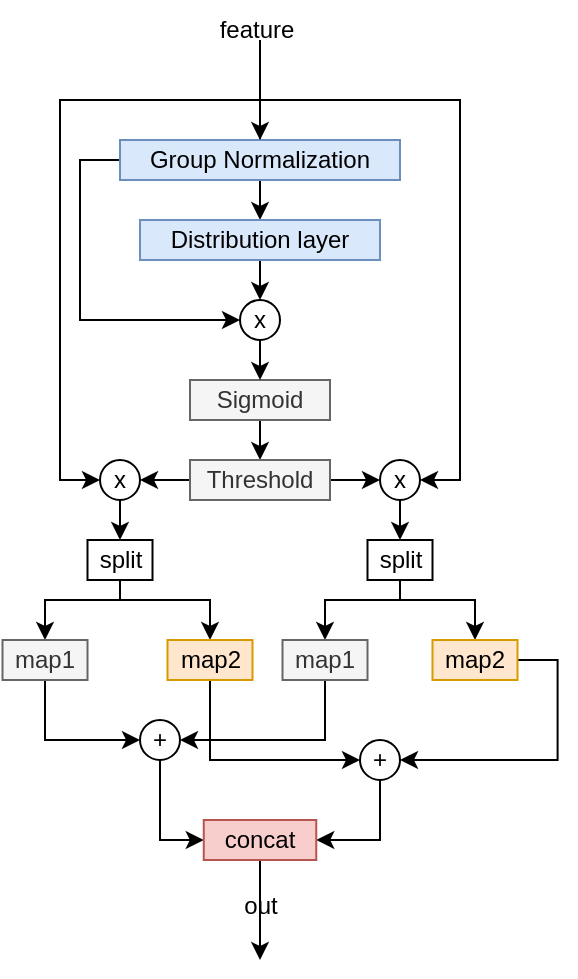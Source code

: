<mxfile version="22.0.4" type="github">
  <diagram name="第 1 页" id="sTUhLF-kgUO84TB5RZIB">
    <mxGraphModel dx="2004" dy="1131" grid="1" gridSize="10" guides="1" tooltips="1" connect="1" arrows="1" fold="1" page="1" pageScale="1" pageWidth="827" pageHeight="1169" math="0" shadow="0">
      <root>
        <mxCell id="0" />
        <mxCell id="1" parent="0" />
        <mxCell id="xI9gyTVhqFCWPQMHHly6-94" style="edgeStyle=orthogonalEdgeStyle;rounded=0;orthogonalLoop=1;jettySize=auto;html=1;exitX=0.5;exitY=1;exitDx=0;exitDy=0;entryX=0.5;entryY=0;entryDx=0;entryDy=0;" edge="1" parent="1" source="xI9gyTVhqFCWPQMHHly6-88" target="xI9gyTVhqFCWPQMHHly6-89">
          <mxGeometry relative="1" as="geometry" />
        </mxCell>
        <mxCell id="xI9gyTVhqFCWPQMHHly6-99" style="edgeStyle=orthogonalEdgeStyle;rounded=0;orthogonalLoop=1;jettySize=auto;html=1;exitX=0;exitY=0.5;exitDx=0;exitDy=0;entryX=0;entryY=0.5;entryDx=0;entryDy=0;" edge="1" parent="1" source="xI9gyTVhqFCWPQMHHly6-88" target="xI9gyTVhqFCWPQMHHly6-91">
          <mxGeometry relative="1" as="geometry" />
        </mxCell>
        <mxCell id="xI9gyTVhqFCWPQMHHly6-103" style="edgeStyle=orthogonalEdgeStyle;rounded=0;orthogonalLoop=1;jettySize=auto;html=1;exitX=0.5;exitY=0;exitDx=0;exitDy=0;entryX=0;entryY=0.5;entryDx=0;entryDy=0;" edge="1" parent="1" source="xI9gyTVhqFCWPQMHHly6-88" target="xI9gyTVhqFCWPQMHHly6-100">
          <mxGeometry relative="1" as="geometry" />
        </mxCell>
        <mxCell id="xI9gyTVhqFCWPQMHHly6-104" style="edgeStyle=orthogonalEdgeStyle;rounded=0;orthogonalLoop=1;jettySize=auto;html=1;exitX=0.5;exitY=0;exitDx=0;exitDy=0;entryX=1;entryY=0.5;entryDx=0;entryDy=0;" edge="1" parent="1" source="xI9gyTVhqFCWPQMHHly6-88" target="xI9gyTVhqFCWPQMHHly6-102">
          <mxGeometry relative="1" as="geometry" />
        </mxCell>
        <mxCell id="xI9gyTVhqFCWPQMHHly6-88" value="Group Normalization" style="rounded=0;whiteSpace=wrap;html=1;fillColor=#dae8fc;strokeColor=#6c8ebf;" vertex="1" parent="1">
          <mxGeometry x="300" y="430" width="140" height="20" as="geometry" />
        </mxCell>
        <mxCell id="xI9gyTVhqFCWPQMHHly6-95" style="edgeStyle=orthogonalEdgeStyle;rounded=0;orthogonalLoop=1;jettySize=auto;html=1;exitX=0.5;exitY=1;exitDx=0;exitDy=0;entryX=0.5;entryY=0;entryDx=0;entryDy=0;" edge="1" parent="1" source="xI9gyTVhqFCWPQMHHly6-89" target="xI9gyTVhqFCWPQMHHly6-91">
          <mxGeometry relative="1" as="geometry" />
        </mxCell>
        <mxCell id="xI9gyTVhqFCWPQMHHly6-89" value="Distribution layer" style="rounded=0;whiteSpace=wrap;html=1;fillColor=#dae8fc;strokeColor=#6c8ebf;" vertex="1" parent="1">
          <mxGeometry x="310" y="470" width="120" height="20" as="geometry" />
        </mxCell>
        <mxCell id="xI9gyTVhqFCWPQMHHly6-97" style="edgeStyle=orthogonalEdgeStyle;rounded=0;orthogonalLoop=1;jettySize=auto;html=1;exitX=0.5;exitY=1;exitDx=0;exitDy=0;entryX=0.5;entryY=0;entryDx=0;entryDy=0;" edge="1" parent="1" source="xI9gyTVhqFCWPQMHHly6-90" target="xI9gyTVhqFCWPQMHHly6-92">
          <mxGeometry relative="1" as="geometry" />
        </mxCell>
        <mxCell id="xI9gyTVhqFCWPQMHHly6-90" value="Sigmoid" style="rounded=0;whiteSpace=wrap;html=1;fillColor=#f5f5f5;fontColor=#333333;strokeColor=#666666;" vertex="1" parent="1">
          <mxGeometry x="335" y="550" width="70" height="20" as="geometry" />
        </mxCell>
        <mxCell id="xI9gyTVhqFCWPQMHHly6-96" style="edgeStyle=orthogonalEdgeStyle;rounded=0;orthogonalLoop=1;jettySize=auto;html=1;exitX=0.5;exitY=1;exitDx=0;exitDy=0;entryX=0.5;entryY=0;entryDx=0;entryDy=0;" edge="1" parent="1" source="xI9gyTVhqFCWPQMHHly6-91" target="xI9gyTVhqFCWPQMHHly6-90">
          <mxGeometry relative="1" as="geometry" />
        </mxCell>
        <mxCell id="xI9gyTVhqFCWPQMHHly6-91" value="x" style="ellipse;whiteSpace=wrap;html=1;aspect=fixed;" vertex="1" parent="1">
          <mxGeometry x="360" y="510" width="20" height="20" as="geometry" />
        </mxCell>
        <mxCell id="xI9gyTVhqFCWPQMHHly6-105" style="edgeStyle=orthogonalEdgeStyle;rounded=0;orthogonalLoop=1;jettySize=auto;html=1;exitX=0;exitY=0.5;exitDx=0;exitDy=0;entryX=1;entryY=0.5;entryDx=0;entryDy=0;" edge="1" parent="1" source="xI9gyTVhqFCWPQMHHly6-92" target="xI9gyTVhqFCWPQMHHly6-100">
          <mxGeometry relative="1" as="geometry" />
        </mxCell>
        <mxCell id="xI9gyTVhqFCWPQMHHly6-106" style="edgeStyle=orthogonalEdgeStyle;rounded=0;orthogonalLoop=1;jettySize=auto;html=1;exitX=1;exitY=0.5;exitDx=0;exitDy=0;entryX=0;entryY=0.5;entryDx=0;entryDy=0;" edge="1" parent="1" source="xI9gyTVhqFCWPQMHHly6-92" target="xI9gyTVhqFCWPQMHHly6-102">
          <mxGeometry relative="1" as="geometry" />
        </mxCell>
        <mxCell id="xI9gyTVhqFCWPQMHHly6-92" value="Threshold" style="rounded=0;whiteSpace=wrap;html=1;fillColor=#f5f5f5;fontColor=#333333;strokeColor=#666666;" vertex="1" parent="1">
          <mxGeometry x="335" y="590" width="70" height="20" as="geometry" />
        </mxCell>
        <mxCell id="xI9gyTVhqFCWPQMHHly6-98" value="" style="endArrow=classic;html=1;rounded=0;entryX=0.5;entryY=0;entryDx=0;entryDy=0;" edge="1" parent="1" target="xI9gyTVhqFCWPQMHHly6-88">
          <mxGeometry width="50" height="50" relative="1" as="geometry">
            <mxPoint x="370" y="380" as="sourcePoint" />
            <mxPoint x="480" y="250" as="targetPoint" />
          </mxGeometry>
        </mxCell>
        <mxCell id="xI9gyTVhqFCWPQMHHly6-138" value="" style="edgeStyle=orthogonalEdgeStyle;rounded=0;orthogonalLoop=1;jettySize=auto;html=1;" edge="1" parent="1" source="xI9gyTVhqFCWPQMHHly6-100" target="xI9gyTVhqFCWPQMHHly6-131">
          <mxGeometry relative="1" as="geometry" />
        </mxCell>
        <mxCell id="xI9gyTVhqFCWPQMHHly6-100" value="x" style="ellipse;whiteSpace=wrap;html=1;aspect=fixed;" vertex="1" parent="1">
          <mxGeometry x="290" y="590" width="20" height="20" as="geometry" />
        </mxCell>
        <mxCell id="xI9gyTVhqFCWPQMHHly6-140" value="" style="edgeStyle=orthogonalEdgeStyle;rounded=0;orthogonalLoop=1;jettySize=auto;html=1;" edge="1" parent="1" source="xI9gyTVhqFCWPQMHHly6-102" target="xI9gyTVhqFCWPQMHHly6-132">
          <mxGeometry relative="1" as="geometry" />
        </mxCell>
        <mxCell id="xI9gyTVhqFCWPQMHHly6-102" value="x" style="ellipse;whiteSpace=wrap;html=1;aspect=fixed;" vertex="1" parent="1">
          <mxGeometry x="430" y="590" width="20" height="20" as="geometry" />
        </mxCell>
        <mxCell id="xI9gyTVhqFCWPQMHHly6-159" style="edgeStyle=orthogonalEdgeStyle;rounded=0;orthogonalLoop=1;jettySize=auto;html=1;exitX=0.5;exitY=1;exitDx=0;exitDy=0;entryX=0.5;entryY=0;entryDx=0;entryDy=0;" edge="1" parent="1" source="xI9gyTVhqFCWPQMHHly6-131" target="xI9gyTVhqFCWPQMHHly6-133">
          <mxGeometry relative="1" as="geometry">
            <Array as="points">
              <mxPoint x="263" y="660" />
            </Array>
          </mxGeometry>
        </mxCell>
        <mxCell id="xI9gyTVhqFCWPQMHHly6-160" style="edgeStyle=orthogonalEdgeStyle;rounded=0;orthogonalLoop=1;jettySize=auto;html=1;exitX=0.5;exitY=1;exitDx=0;exitDy=0;entryX=0.5;entryY=0;entryDx=0;entryDy=0;" edge="1" parent="1" source="xI9gyTVhqFCWPQMHHly6-131" target="xI9gyTVhqFCWPQMHHly6-143">
          <mxGeometry relative="1" as="geometry">
            <Array as="points">
              <mxPoint x="300" y="660" />
              <mxPoint x="345" y="660" />
            </Array>
          </mxGeometry>
        </mxCell>
        <mxCell id="xI9gyTVhqFCWPQMHHly6-131" value="split" style="rounded=0;whiteSpace=wrap;html=1;" vertex="1" parent="1">
          <mxGeometry x="283.75" y="630" width="32.5" height="20" as="geometry" />
        </mxCell>
        <mxCell id="xI9gyTVhqFCWPQMHHly6-163" style="edgeStyle=orthogonalEdgeStyle;rounded=0;orthogonalLoop=1;jettySize=auto;html=1;exitX=0.5;exitY=1;exitDx=0;exitDy=0;entryX=0.5;entryY=0;entryDx=0;entryDy=0;" edge="1" parent="1" source="xI9gyTVhqFCWPQMHHly6-132" target="xI9gyTVhqFCWPQMHHly6-141">
          <mxGeometry relative="1" as="geometry">
            <Array as="points">
              <mxPoint x="440" y="660" />
              <mxPoint x="403" y="660" />
            </Array>
          </mxGeometry>
        </mxCell>
        <mxCell id="xI9gyTVhqFCWPQMHHly6-164" style="edgeStyle=orthogonalEdgeStyle;rounded=0;orthogonalLoop=1;jettySize=auto;html=1;exitX=0.5;exitY=1;exitDx=0;exitDy=0;entryX=0.5;entryY=0;entryDx=0;entryDy=0;" edge="1" parent="1" source="xI9gyTVhqFCWPQMHHly6-132" target="xI9gyTVhqFCWPQMHHly6-136">
          <mxGeometry relative="1" as="geometry">
            <Array as="points">
              <mxPoint x="440" y="660" />
              <mxPoint x="478" y="660" />
            </Array>
          </mxGeometry>
        </mxCell>
        <mxCell id="xI9gyTVhqFCWPQMHHly6-132" value="split" style="rounded=0;whiteSpace=wrap;html=1;" vertex="1" parent="1">
          <mxGeometry x="423.75" y="630" width="32.5" height="20" as="geometry" />
        </mxCell>
        <mxCell id="xI9gyTVhqFCWPQMHHly6-158" style="edgeStyle=orthogonalEdgeStyle;rounded=0;orthogonalLoop=1;jettySize=auto;html=1;exitX=0.5;exitY=1;exitDx=0;exitDy=0;entryX=0;entryY=0.5;entryDx=0;entryDy=0;" edge="1" parent="1" source="xI9gyTVhqFCWPQMHHly6-133" target="xI9gyTVhqFCWPQMHHly6-146">
          <mxGeometry relative="1" as="geometry" />
        </mxCell>
        <mxCell id="xI9gyTVhqFCWPQMHHly6-133" value="map1" style="rounded=0;whiteSpace=wrap;html=1;fillColor=#f5f5f5;fontColor=#333333;strokeColor=#666666;" vertex="1" parent="1">
          <mxGeometry x="241.25" y="680" width="42.5" height="20" as="geometry" />
        </mxCell>
        <mxCell id="xI9gyTVhqFCWPQMHHly6-152" style="edgeStyle=orthogonalEdgeStyle;rounded=0;orthogonalLoop=1;jettySize=auto;html=1;exitX=1;exitY=0.5;exitDx=0;exitDy=0;entryX=1;entryY=0.5;entryDx=0;entryDy=0;" edge="1" parent="1" source="xI9gyTVhqFCWPQMHHly6-136" target="xI9gyTVhqFCWPQMHHly6-144">
          <mxGeometry relative="1" as="geometry" />
        </mxCell>
        <mxCell id="xI9gyTVhqFCWPQMHHly6-136" value="map2" style="rounded=0;whiteSpace=wrap;html=1;fillColor=#ffe6cc;strokeColor=#d79b00;" vertex="1" parent="1">
          <mxGeometry x="456.25" y="680" width="42.5" height="20" as="geometry" />
        </mxCell>
        <mxCell id="xI9gyTVhqFCWPQMHHly6-165" style="edgeStyle=orthogonalEdgeStyle;rounded=0;orthogonalLoop=1;jettySize=auto;html=1;exitX=0.5;exitY=1;exitDx=0;exitDy=0;entryX=1;entryY=0.5;entryDx=0;entryDy=0;" edge="1" parent="1" source="xI9gyTVhqFCWPQMHHly6-141" target="xI9gyTVhqFCWPQMHHly6-146">
          <mxGeometry relative="1" as="geometry" />
        </mxCell>
        <mxCell id="xI9gyTVhqFCWPQMHHly6-141" value="map1" style="rounded=0;whiteSpace=wrap;html=1;fillColor=#f5f5f5;fontColor=#333333;strokeColor=#666666;" vertex="1" parent="1">
          <mxGeometry x="381.25" y="680" width="42.5" height="20" as="geometry" />
        </mxCell>
        <mxCell id="xI9gyTVhqFCWPQMHHly6-153" style="edgeStyle=orthogonalEdgeStyle;rounded=0;orthogonalLoop=1;jettySize=auto;html=1;exitX=0.5;exitY=1;exitDx=0;exitDy=0;entryX=0;entryY=0.5;entryDx=0;entryDy=0;" edge="1" parent="1" source="xI9gyTVhqFCWPQMHHly6-143" target="xI9gyTVhqFCWPQMHHly6-144">
          <mxGeometry relative="1" as="geometry" />
        </mxCell>
        <mxCell id="xI9gyTVhqFCWPQMHHly6-143" value="map2" style="rounded=0;whiteSpace=wrap;html=1;fillColor=#ffe6cc;strokeColor=#d79b00;" vertex="1" parent="1">
          <mxGeometry x="323.75" y="680" width="42.5" height="20" as="geometry" />
        </mxCell>
        <mxCell id="xI9gyTVhqFCWPQMHHly6-170" style="edgeStyle=orthogonalEdgeStyle;rounded=0;orthogonalLoop=1;jettySize=auto;html=1;exitX=0.5;exitY=1;exitDx=0;exitDy=0;entryX=1;entryY=0.5;entryDx=0;entryDy=0;" edge="1" parent="1" source="xI9gyTVhqFCWPQMHHly6-144" target="xI9gyTVhqFCWPQMHHly6-156">
          <mxGeometry relative="1" as="geometry" />
        </mxCell>
        <mxCell id="xI9gyTVhqFCWPQMHHly6-144" value="+" style="ellipse;whiteSpace=wrap;html=1;aspect=fixed;" vertex="1" parent="1">
          <mxGeometry x="420" y="730" width="20" height="20" as="geometry" />
        </mxCell>
        <mxCell id="xI9gyTVhqFCWPQMHHly6-168" style="edgeStyle=orthogonalEdgeStyle;rounded=0;orthogonalLoop=1;jettySize=auto;html=1;exitX=0.5;exitY=1;exitDx=0;exitDy=0;entryX=0;entryY=0.5;entryDx=0;entryDy=0;" edge="1" parent="1" source="xI9gyTVhqFCWPQMHHly6-146" target="xI9gyTVhqFCWPQMHHly6-156">
          <mxGeometry relative="1" as="geometry" />
        </mxCell>
        <mxCell id="xI9gyTVhqFCWPQMHHly6-146" value="+" style="ellipse;whiteSpace=wrap;html=1;aspect=fixed;" vertex="1" parent="1">
          <mxGeometry x="310" y="720" width="20" height="20" as="geometry" />
        </mxCell>
        <mxCell id="xI9gyTVhqFCWPQMHHly6-172" style="edgeStyle=orthogonalEdgeStyle;rounded=0;orthogonalLoop=1;jettySize=auto;html=1;exitX=0.5;exitY=1;exitDx=0;exitDy=0;" edge="1" parent="1" source="xI9gyTVhqFCWPQMHHly6-156">
          <mxGeometry relative="1" as="geometry">
            <mxPoint x="370" y="840" as="targetPoint" />
          </mxGeometry>
        </mxCell>
        <mxCell id="xI9gyTVhqFCWPQMHHly6-156" value="concat" style="rounded=0;whiteSpace=wrap;html=1;fillColor=#f8cecc;strokeColor=#b85450;" vertex="1" parent="1">
          <mxGeometry x="341.88" y="770" width="56.25" height="20" as="geometry" />
        </mxCell>
        <mxCell id="xI9gyTVhqFCWPQMHHly6-173" value="feature" style="text;html=1;align=center;verticalAlign=middle;resizable=0;points=[];autosize=1;strokeColor=none;fillColor=none;" vertex="1" parent="1">
          <mxGeometry x="338.13" y="360" width="60" height="30" as="geometry" />
        </mxCell>
        <mxCell id="xI9gyTVhqFCWPQMHHly6-175" value="out" style="text;html=1;align=center;verticalAlign=middle;resizable=0;points=[];autosize=1;strokeColor=none;fillColor=none;" vertex="1" parent="1">
          <mxGeometry x="350.01" y="798" width="40" height="30" as="geometry" />
        </mxCell>
      </root>
    </mxGraphModel>
  </diagram>
</mxfile>
